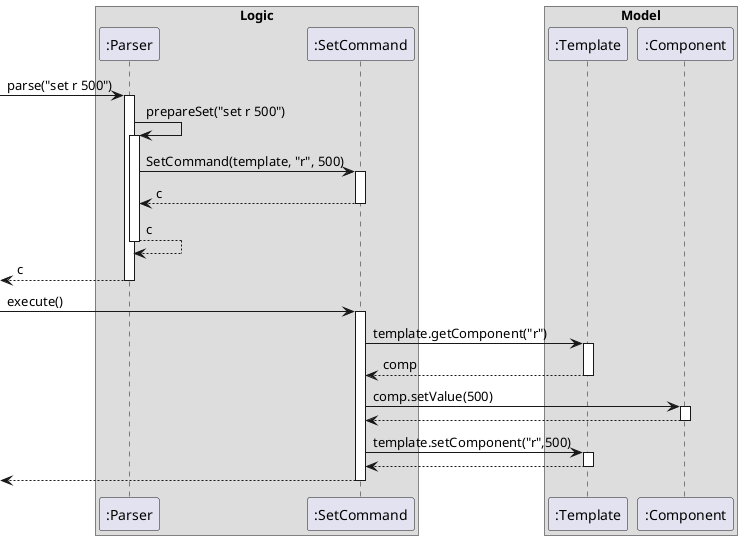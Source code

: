 @startuml

box Logic
participant ":Parser" as Parser
participant ":SetCommand" as SetCommand
end box

box Model 
participant ":Template" as Template
participant ":Component" as Component 
end box


[-> Parser : parse("set r 500")
activate Parser

Parser -> Parser : prepareSet("set r 500")
activate Parser

Parser -> SetCommand : SetCommand(template, "r", 500)
activate SetCommand

SetCommand --> Parser : c
deactivate SetCommand

Parser --> Parser : c
deactivate Parser

[<-- Parser : c
deactivate Parser


[-> SetCommand : execute()
activate SetCommand

SetCommand -> Template : template.getComponent("r")
activate Template

Template --> SetCommand : comp
deactivate Template

SetCommand -> Component : comp.setValue(500)
activate Component

Component --> SetCommand
deactivate Component

SetCommand -> Template : template.setComponent("r",500)
activate Template

Template --> SetCommand
deactivate Template

[<-- SetCommand 
deactivate SetCommand


@enduml